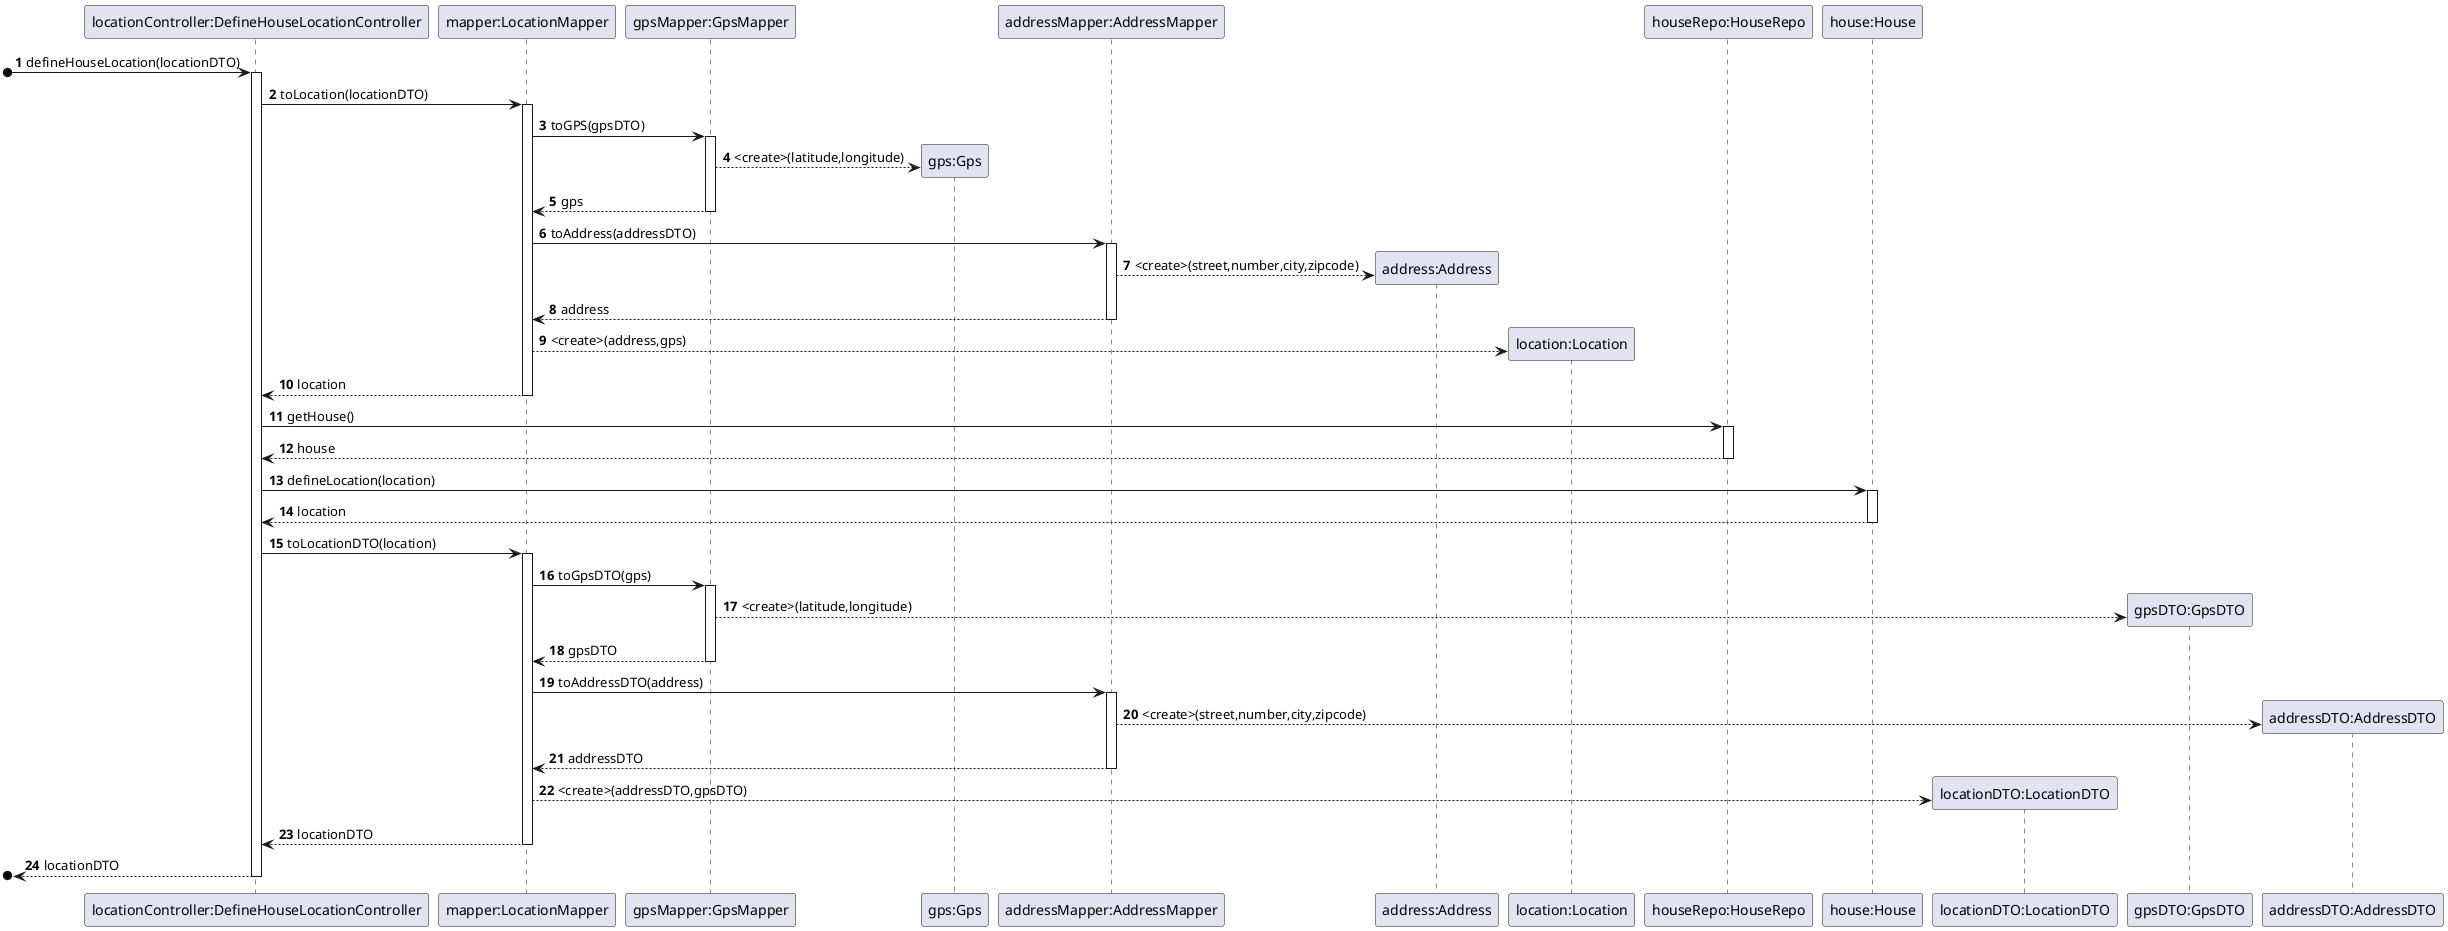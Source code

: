 @startuml
'https://plantuml.com/sequence-diagram

autonumber

participant "locationController:DefineHouseLocationController" as LC
participant "mapper:LocationMapper" as M
participant "gpsMapper:GpsMapper" as G
participant "gps:Gps" as GPS
participant "addressMapper:AddressMapper" as A
participant "address:Address" as AD
participant "location:Location" as L
participant "houseRepo:HouseRepo" as HF
participant "house:House" as H
participant "locationDTO:LocationDTO" as DTO
participant "gpsDTO:GpsDTO" as GPSDTO
participant "addressDTO:AddressDTO" as ADTO

[o-> LC : defineHouseLocation(locationDTO)

activate LC
LC->M : toLocation(locationDTO)
activate M
M->G : toGPS(gpsDTO)
activate G
G-->GPS** : <create>(latitude,longitude)
G-->M : gps
deactivate G
M->A : toAddress(addressDTO)
activate A
A-->AD** : <create>(street,number,city,zipcode)
A-->M : address
deactivate A
M-->L** : <create>(address,gps)
M-->LC : location
deactivate M
LC->HF : getHouse()
activate HF
HF-->LC : house
deactivate HF
LC->H : defineLocation(location)
activate H
H-->LC : location
deactivate H
LC -> M : toLocationDTO(location)
activate M
M->G : toGpsDTO(gps)
activate G
G-->GPSDTO** : <create>(latitude,longitude)
G-->M : gpsDTO
deactivate G
M->A : toAddressDTO(address)
activate A
A-->ADTO** : <create>(street,number,city,zipcode)
A-->M : addressDTO
deactivate A
M-->DTO** : <create>(addressDTO,gpsDTO)
M-->LC : locationDTO
deactivate M
[o<-- LC : locationDTO
deactivate LC

@enduml